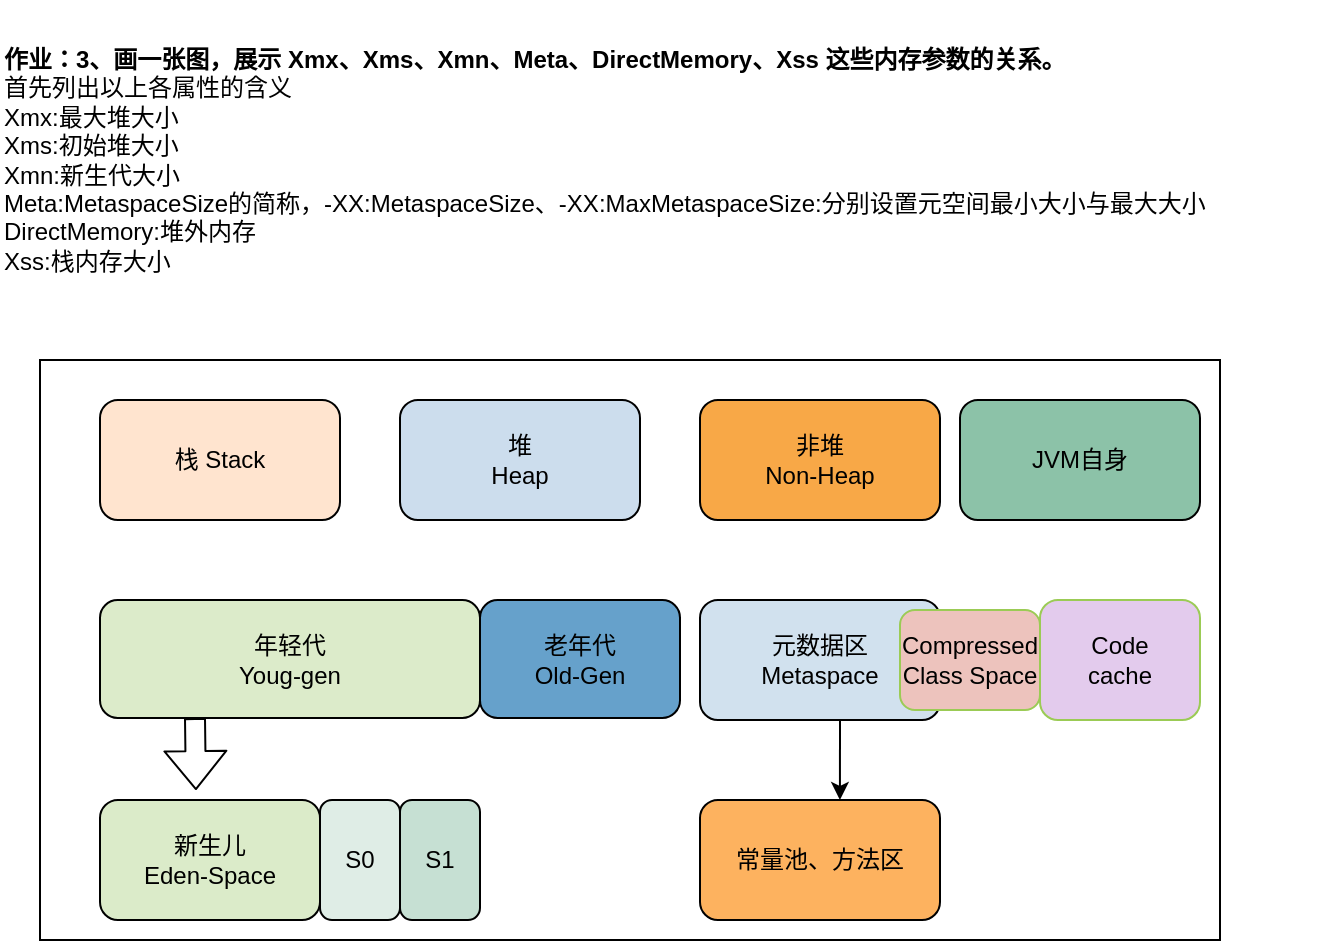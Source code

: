 <mxfile version="13.8.0" type="github">
  <diagram id="dPoFNVqdAXsXte85XX-N" name="Page-1">
    <mxGraphModel dx="832" dy="413" grid="1" gridSize="10" guides="1" tooltips="1" connect="1" arrows="1" fold="1" page="1" pageScale="1" pageWidth="827" pageHeight="1169" math="0" shadow="0">
      <root>
        <mxCell id="0" />
        <mxCell id="1" parent="0" />
        <mxCell id="aDoyHsUbz5vajL_5sXkr-1" value="&lt;div&gt;&lt;b&gt;作业：3、画一张图，展示 Xmx、Xms、Xmn、Meta、DirectMemory、Xss 这些内存参数的&lt;span&gt;关系。&lt;/span&gt;&lt;/b&gt;&lt;/div&gt;&lt;div&gt;首先列出以上各属性的含义&lt;/div&gt;&lt;div&gt;Xmx:最大堆大小&lt;/div&gt;&lt;div&gt;Xms:初始堆大小&lt;/div&gt;&lt;div&gt;Xmn:新生代大小&lt;/div&gt;&lt;div&gt;Meta:MetaspaceSize的简称，-XX:MetaspaceSize、-XX:MaxMetaspaceSize:分别设置元空间最小大小与最大大小&lt;/div&gt;&lt;div&gt;DirectMemory:堆外内存&lt;/div&gt;&lt;div&gt;Xss:栈内存大小&lt;/div&gt;" style="text;html=1;strokeColor=none;fillColor=none;align=left;verticalAlign=middle;whiteSpace=wrap;rounded=0;" vertex="1" parent="1">
          <mxGeometry x="70" width="660" height="160" as="geometry" />
        </mxCell>
        <mxCell id="aDoyHsUbz5vajL_5sXkr-2" value="" style="rounded=0;whiteSpace=wrap;html=1;" vertex="1" parent="1">
          <mxGeometry x="90" y="180" width="590" height="290" as="geometry" />
        </mxCell>
        <mxCell id="aDoyHsUbz5vajL_5sXkr-3" value="栈 Stack" style="rounded=1;whiteSpace=wrap;html=1;fillColor=#FFE4CF;" vertex="1" parent="1">
          <mxGeometry x="120" y="200" width="120" height="60" as="geometry" />
        </mxCell>
        <mxCell id="aDoyHsUbz5vajL_5sXkr-4" value="堆&lt;br&gt;Heap" style="rounded=1;whiteSpace=wrap;html=1;fillColor=#CCDDED;" vertex="1" parent="1">
          <mxGeometry x="270" y="200" width="120" height="60" as="geometry" />
        </mxCell>
        <mxCell id="aDoyHsUbz5vajL_5sXkr-5" value="非堆&lt;br&gt;Non-Heap" style="rounded=1;whiteSpace=wrap;html=1;fillColor=#F8A847;" vertex="1" parent="1">
          <mxGeometry x="420" y="200" width="120" height="60" as="geometry" />
        </mxCell>
        <mxCell id="aDoyHsUbz5vajL_5sXkr-6" value="JVM自身" style="rounded=1;whiteSpace=wrap;html=1;fillColor=#8CC2A8;" vertex="1" parent="1">
          <mxGeometry x="550" y="200" width="120" height="60" as="geometry" />
        </mxCell>
        <mxCell id="aDoyHsUbz5vajL_5sXkr-7" value="年轻代&lt;br&gt;Youg-gen" style="rounded=1;whiteSpace=wrap;html=1;fillColor=#DCEBCA;" vertex="1" parent="1">
          <mxGeometry x="120" y="300" width="190" height="59" as="geometry" />
        </mxCell>
        <mxCell id="aDoyHsUbz5vajL_5sXkr-8" value="老年代&lt;br&gt;Old-Gen" style="rounded=1;whiteSpace=wrap;html=1;fillColor=#66A1CB;" vertex="1" parent="1">
          <mxGeometry x="310" y="300" width="100" height="59" as="geometry" />
        </mxCell>
        <mxCell id="aDoyHsUbz5vajL_5sXkr-9" value="元数据区&lt;br&gt;Metaspace" style="rounded=1;whiteSpace=wrap;html=1;fillColor=#D1E1EE;" vertex="1" parent="1">
          <mxGeometry x="420" y="300" width="120" height="60" as="geometry" />
        </mxCell>
        <mxCell id="aDoyHsUbz5vajL_5sXkr-10" value="新生儿&lt;br&gt;Eden-Space" style="rounded=1;whiteSpace=wrap;html=1;fillColor=#DBEBC9;" vertex="1" parent="1">
          <mxGeometry x="120" y="400" width="110" height="60" as="geometry" />
        </mxCell>
        <mxCell id="aDoyHsUbz5vajL_5sXkr-11" value="S0" style="rounded=1;whiteSpace=wrap;html=1;fillColor=#DFEDE6;" vertex="1" parent="1">
          <mxGeometry x="230" y="400" width="40" height="60" as="geometry" />
        </mxCell>
        <mxCell id="aDoyHsUbz5vajL_5sXkr-12" value="S1" style="rounded=1;whiteSpace=wrap;html=1;fillColor=#C6E0D3;" vertex="1" parent="1">
          <mxGeometry x="270" y="400" width="40" height="60" as="geometry" />
        </mxCell>
        <mxCell id="aDoyHsUbz5vajL_5sXkr-13" value="常量池、方法区" style="rounded=1;whiteSpace=wrap;html=1;fillColor=#FDB25F;" vertex="1" parent="1">
          <mxGeometry x="420" y="400" width="120" height="60" as="geometry" />
        </mxCell>
        <mxCell id="aDoyHsUbz5vajL_5sXkr-15" value="Compressed&lt;br&gt;Class Space" style="rounded=1;whiteSpace=wrap;html=1;strokeColor=#9BCB55;fillColor=#EDC3BD;" vertex="1" parent="1">
          <mxGeometry x="520" y="305" width="70" height="50" as="geometry" />
        </mxCell>
        <mxCell id="aDoyHsUbz5vajL_5sXkr-16" value="Code&lt;br&gt;cache" style="rounded=1;whiteSpace=wrap;html=1;strokeColor=#9BCB55;fillColor=#E3CBED;" vertex="1" parent="1">
          <mxGeometry x="590" y="300" width="80" height="60" as="geometry" />
        </mxCell>
        <mxCell id="aDoyHsUbz5vajL_5sXkr-17" value="" style="endArrow=classic;html=1;entryX=0.583;entryY=0;entryDx=0;entryDy=0;entryPerimeter=0;" edge="1" parent="1" target="aDoyHsUbz5vajL_5sXkr-13">
          <mxGeometry width="50" height="50" relative="1" as="geometry">
            <mxPoint x="490" y="360" as="sourcePoint" />
            <mxPoint x="540" y="310" as="targetPoint" />
          </mxGeometry>
        </mxCell>
        <mxCell id="aDoyHsUbz5vajL_5sXkr-19" value="" style="shape=flexArrow;endArrow=classic;html=1;exitX=0.25;exitY=1;exitDx=0;exitDy=0;entryX=0.436;entryY=-0.083;entryDx=0;entryDy=0;entryPerimeter=0;" edge="1" parent="1" source="aDoyHsUbz5vajL_5sXkr-7" target="aDoyHsUbz5vajL_5sXkr-10">
          <mxGeometry width="50" height="50" relative="1" as="geometry">
            <mxPoint x="190" y="380" as="sourcePoint" />
            <mxPoint x="240" y="330" as="targetPoint" />
          </mxGeometry>
        </mxCell>
      </root>
    </mxGraphModel>
  </diagram>
</mxfile>
